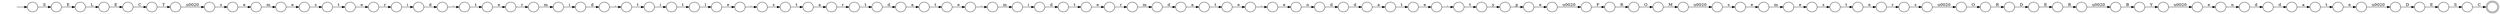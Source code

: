 digraph Automaton {
  rankdir = LR;
  0 [shape=circle,label=""];
  0 -> 21 [label="a"]
  1 [shape=circle,label=""];
  1 -> 14 [label="\u0020"]
  2 [shape=circle,label=""];
  2 -> 37 [label="y"]
  3 [shape=circle,label=""];
  3 -> 35 [label="L"]
  4 [shape=circle,label=""];
  4 -> 98 [label="n"]
  5 [shape=circle,label=""];
  5 -> 82 [label="m"]
  6 [shape=circle,label=""];
  6 -> 84 [label="e"]
  7 [shape=circle,label=""];
  7 -> 93 [label="t"]
  8 [shape=circle,label=""];
  8 -> 58 [label=","]
  9 [shape=circle,label=""];
  9 -> 92 [label="Y"]
  10 [shape=circle,label=""];
  10 -> 65 [label="s"]
  11 [shape=circle,label=""];
  11 -> 46 [label="C"]
  12 [shape=circle,label=""];
  12 -> 51 [label="D"]
  13 [shape=circle,label=""];
  13 -> 53 [label="i"]
  14 [shape=circle,label=""];
  14 -> 9 [label="B"]
  15 [shape=circle,label=""];
  15 -> 91 [label="r"]
  16 [shape=circle,label=""];
  16 -> 3 [label="E"]
  17 [shape=circle,label=""];
  17 -> 79 [label="R"]
  18 [shape=circle,label=""];
  18 -> 68 [label="s"]
  19 [shape=circle,label=""];
  19 -> 48 [label="r"]
  20 [shape=circle,label=""];
  20 -> 78 [label="s"]
  21 [shape=circle,label=""];
  21 -> 33 [label="r"]
  22 [shape=circle,label=""];
  22 -> 1 [label="R"]
  23 [shape=circle,label=""];
  23 -> 25 [label="R"]
  24 [shape=circle,label=""];
  24 -> 6 [label="t"]
  25 [shape=circle,label=""];
  25 -> 54 [label="D"]
  26 [shape=circle,label=""];
  26 -> 100 [label="l"]
  27 [shape=circle,label=""];
  27 -> 56 [label="e"]
  28 [shape=circle,label=""];
  28 -> 66 [label="i"]
  29 [shape=circle,label=""];
  29 -> 30 [label="s"]
  30 [shape=circle,label=""];
  30 -> 60 [label="t"]
  31 [shape=circle,label=""];
  31 -> 64 [label="a"]
  32 [shape=circle,label=""];
  32 -> 47 [label="e"]
  33 [shape=circle,label=""];
  33 -> 89 [label="t"]
  34 [shape=circle,label=""];
  34 -> 27 [label="t"]
  35 [shape=circle,label=""];
  35 -> 88 [label="E"]
  36 [shape=circle,label=""];
  36 -> 61 [label="d"]
  37 [shape=circle,label=""];
  37 -> 32 [label="p"]
  38 [shape=circle,label=""];
  38 -> 20 [label="\u0020"]
  39 [shape=circle,label=""];
  39 -> 28 [label="r"]
  40 [shape=circle,label=""];
  40 -> 96 [label="T"]
  41 [shape=circle,label=""];
  41 -> 67 [label="i"]
  42 [shape=circle,label=""];
  42 -> 55 [label="a"]
  43 [shape=circle,label=""];
  43 -> 23 [label="O"]
  44 [shape=circle,label=""];
  44 -> 57 [label="e"]
  45 [shape=circle,label=""];
  45 -> 73 [label=","]
  46 [shape=doublecircle,label=""];
  47 [shape=circle,label=""];
  47 -> 87 [label="\u0020"]
  48 [shape=circle,label=""];
  48 -> 41 [label="m"]
  49 [shape=circle,label=""];
  49 -> 39 [label="e"]
  50 [shape=circle,label=""];
  50 -> 43 [label="\u0020"]
  51 [shape=circle,label=""];
  51 -> 59 [label="E"]
  52 [shape=circle,label=""];
  52 -> 81 [label="t"]
  53 [shape=circle,label=""];
  53 -> 34 [label="d"]
  54 [shape=circle,label=""];
  54 -> 22 [label="E"]
  55 [shape=circle,label=""];
  55 -> 74 [label="t"]
  56 [shape=circle,label=""];
  56 -> 99 [label="r"]
  57 [shape=circle,label=""];
  57 -> 36 [label="n"]
  58 [shape=circle,label=""];
  58 -> 4 [label="e"]
  59 [shape=circle,label=""];
  59 -> 11 [label="S"]
  60 [shape=circle,label=""];
  60 -> 15 [label="e"]
  61 [shape=circle,label=""];
  61 -> 90 [label="d"]
  62 [shape=circle,label=""];
  62 -> 101 [label="s"]
  63 [shape=circle,label=""];
  63 -> 2 [label="t"]
  64 [shape=circle,label=""];
  64 -> 76 [label="t"]
  65 [shape=circle,label=""];
  65 -> 71 [label="e"]
  66 [shape=circle,label=""];
  66 -> 45 [label="d"]
  67 [shape=circle,label=""];
  67 -> 86 [label="d"]
  68 [shape=circle,label=""];
  68 -> 49 [label="t"]
  69 [shape=circle,label=""];
  69 -> 13 [label="m"]
  70 [shape=circle,label=""];
  initial [shape=plaintext,label=""];
  initial -> 70
  70 -> 16 [label="S"]
  71 [shape=circle,label=""];
  71 -> 72 [label="m"]
  72 [shape=circle,label=""];
  72 -> 18 [label="e"]
  73 [shape=circle,label=""];
  73 -> 102 [label="t"]
  74 [shape=circle,label=""];
  74 -> 77 [label="e"]
  75 [shape=circle,label=""];
  75 -> 26 [label="t"]
  76 [shape=circle,label=""];
  76 -> 8 [label="e"]
  77 [shape=circle,label=""];
  77 -> 69 [label=","]
  78 [shape=circle,label=""];
  78 -> 5 [label="e"]
  79 [shape=circle,label=""];
  79 -> 97 [label="O"]
  80 [shape=circle,label=""];
  80 -> 62 [label=","]
  81 [shape=circle,label=""];
  81 -> 95 [label="e"]
  82 [shape=circle,label=""];
  82 -> 29 [label="e"]
  83 [shape=circle,label=""];
  83 -> 85 [label="d"]
  84 [shape=circle,label=""];
  84 -> 12 [label="\u0020"]
  85 [shape=circle,label=""];
  85 -> 52 [label="a"]
  86 [shape=circle,label=""];
  86 -> 7 [label=","]
  87 [shape=circle,label=""];
  87 -> 17 [label="F"]
  88 [shape=circle,label=""];
  88 -> 40 [label="C"]
  89 [shape=circle,label=""];
  89 -> 42 [label="d"]
  90 [shape=circle,label=""];
  90 -> 24 [label="a"]
  91 [shape=circle,label=""];
  91 -> 50 [label="s"]
  92 [shape=circle,label=""];
  92 -> 44 [label="\u0020"]
  93 [shape=circle,label=""];
  93 -> 75 [label="i"]
  94 [shape=circle,label=""];
  94 -> 31 [label="d"]
  95 [shape=circle,label=""];
  95 -> 63 [label=","]
  96 [shape=circle,label=""];
  96 -> 10 [label="\u0020"]
  97 [shape=circle,label=""];
  97 -> 38 [label="M"]
  98 [shape=circle,label=""];
  98 -> 83 [label="d"]
  99 [shape=circle,label=""];
  99 -> 94 [label="m"]
  100 [shape=circle,label=""];
  100 -> 80 [label="e"]
  101 [shape=circle,label=""];
  101 -> 0 [label="t"]
  102 [shape=circle,label=""];
  102 -> 19 [label="e"]
}
